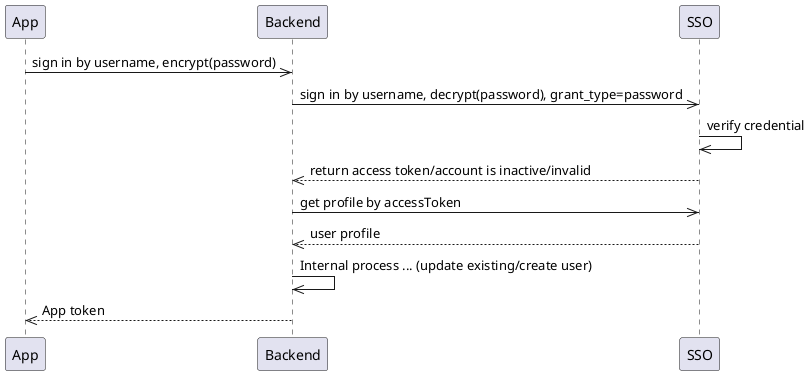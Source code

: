 @startuml

App ->> Backend: sign in by username, encrypt(password)
Backend ->> SSO: sign in by username, decrypt(password), grant_type=password
SSO ->> SSO: verify credential
SSO -->> Backend: return access token/account is inactive/invalid
Backend ->> SSO: get profile by accessToken
SSO -->> Backend: user profile
Backend ->> Backend: Internal process ... (update existing/create user)
Backend -->> App: App token

@enduml